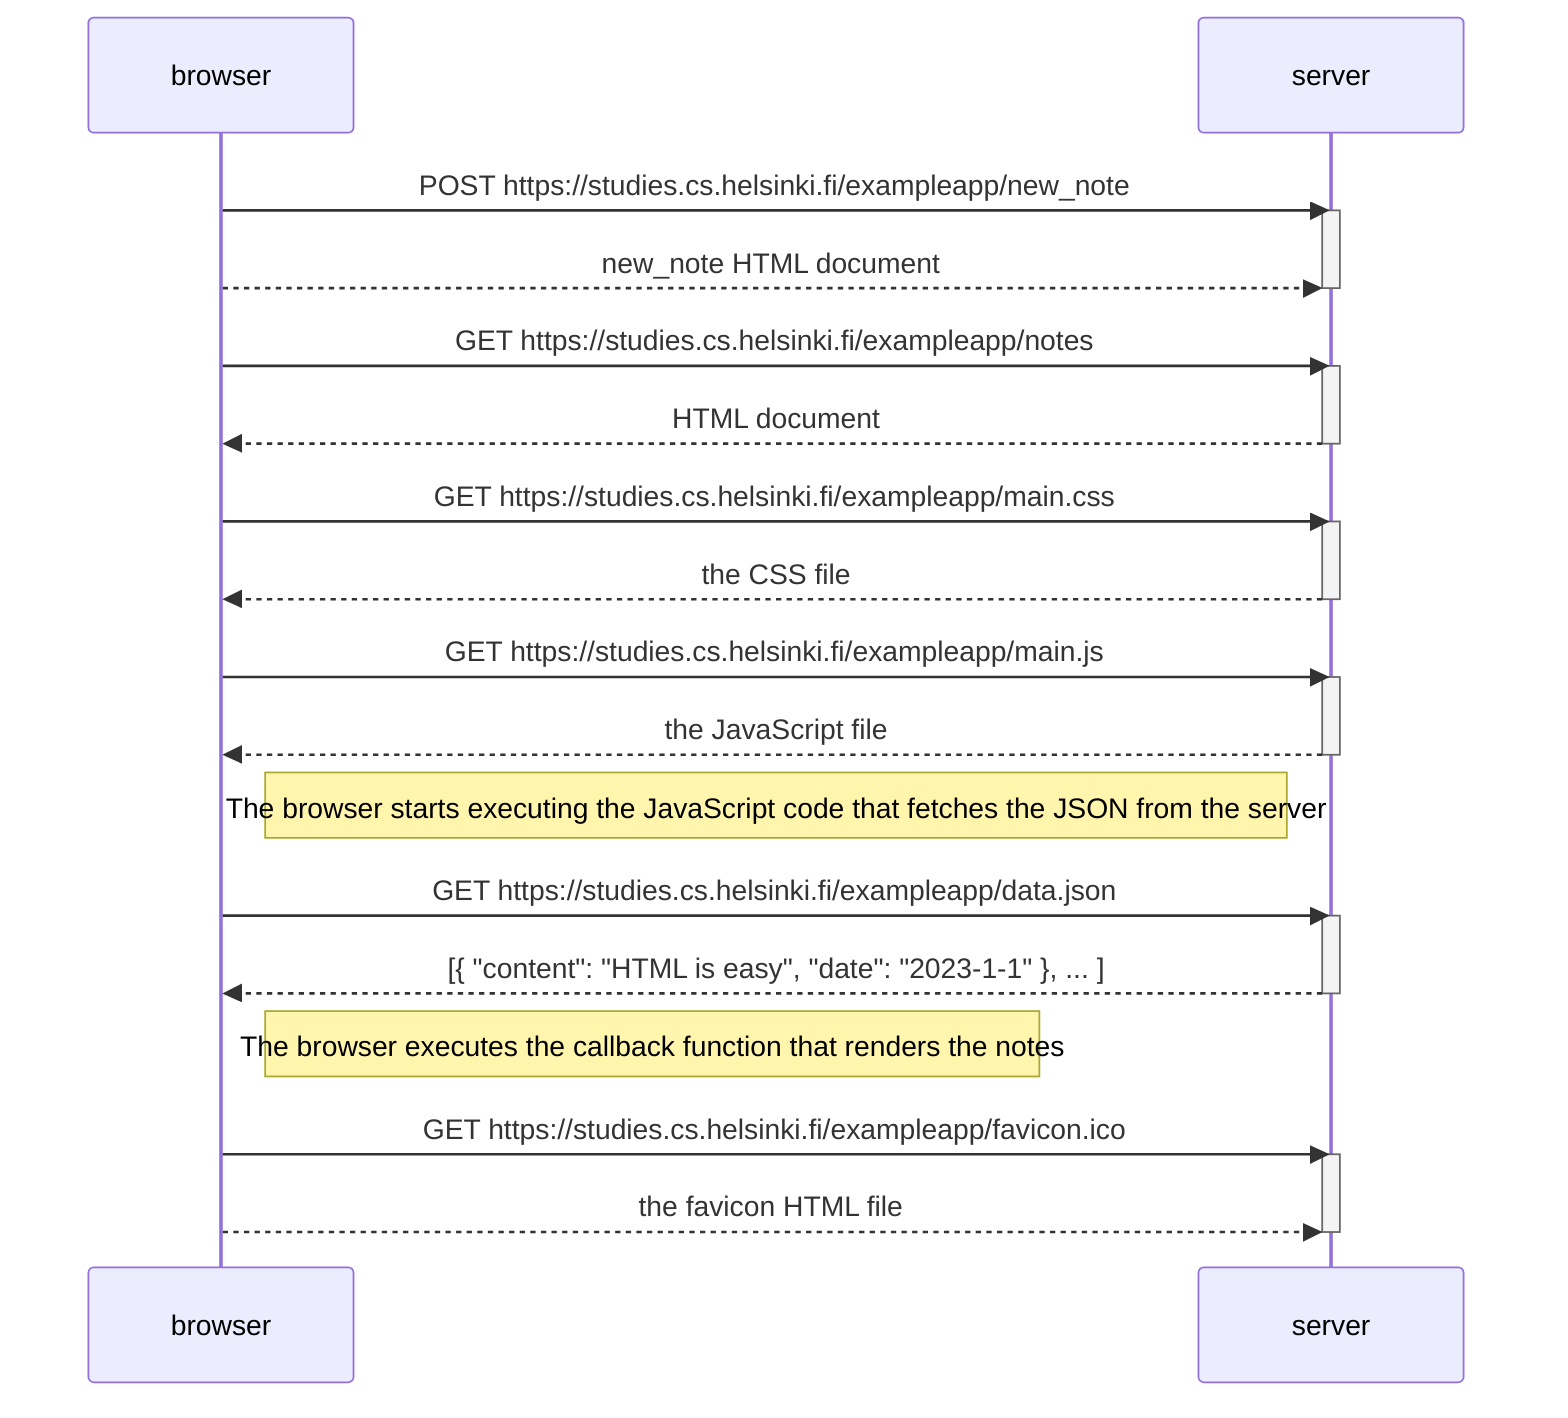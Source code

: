 sequenceDiagram
    participant browser
    participant server
    
    browser->>server: POST https://studies.cs.helsinki.fi/exampleapp/new_note
    activate server
    browser-->>server: new_note HTML document
    deactivate server
    
    browser->>server: GET https://studies.cs.helsinki.fi/exampleapp/notes
    activate server
    server-->>browser: HTML document
    deactivate server
    
    browser->>server: GET https://studies.cs.helsinki.fi/exampleapp/main.css
    activate server
    server-->>browser: the CSS file
    deactivate server
    
    browser->>server: GET https://studies.cs.helsinki.fi/exampleapp/main.js
    activate server
    server-->>browser: the JavaScript file
    deactivate server

    Note right of browser: The browser starts executing the JavaScript code that fetches the JSON from the server
    
    browser->>server: GET https://studies.cs.helsinki.fi/exampleapp/data.json
    activate server
    server-->>browser: [{ "content": "HTML is easy", "date": "2023-1-1" }, ... ]
    deactivate server

    Note right of browser: The browser executes the callback function that renders the notes
    
    browser->>server: GET https://studies.cs.helsinki.fi/exampleapp/favicon.ico
    activate server
    browser-->>server: the favicon HTML file
    deactivate server